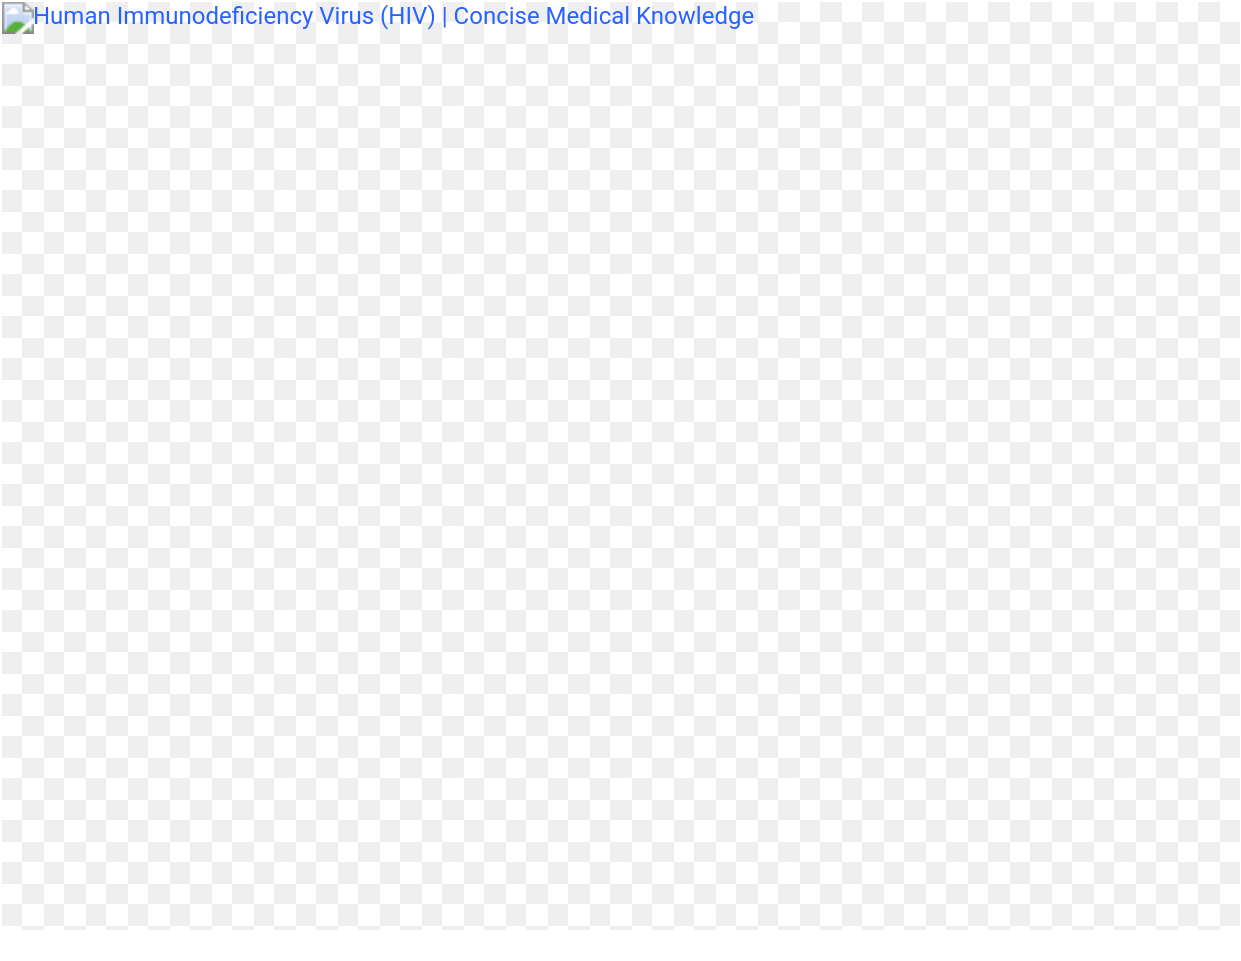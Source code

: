 <mxfile>
    <diagram id="XfHshoHZC61MULJ7V2eH" name="第 1 页">
        <mxGraphModel dx="1748" dy="1092" grid="1" gridSize="10" guides="1" tooltips="1" connect="1" arrows="1" fold="1" page="1" pageScale="1" pageWidth="827" pageHeight="1169" math="0" shadow="0">
            <root>
                <mxCell id="0"/>
                <mxCell id="1" parent="0"/>
                <mxCell id="2" value="&lt;meta charset=&quot;utf-8&quot;&gt;&lt;a style=&quot;text-decoration: none; color: rgb(41, 98, 255); align-items: center; display: flex; flex-direction: column; flex: 1 1 0%; height: 464.234px; justify-self: center; position: relative; width: 619px; font-family: Roboto, HelveticaNeue, Arial, sans-serif; font-style: normal; font-variant-caps: normal; font-weight: 400; letter-spacing: normal; text-align: start; text-indent: 0px; text-transform: none; word-spacing: 0px; text-size-adjust: auto; -webkit-text-stroke-width: 0px; background-color: rgb(241, 243, 244);&quot; data-ved=&quot;0CA4QjRxqFwoTCKito_m9ooEDFQAAAAAdAAAAABAI&quot; class=&quot;Du2c7e&quot; aria-label=&quot;访问Lecturio&quot; href=&quot;https://www.google.com.hk/url?sa=i&amp;amp;url=https%3A%2F%2Fwww.lecturio.com%2Fconcepts%2Fretroviridae-hiv%2F&amp;amp;psig=AOvVaw2nDTagBs36YayTHiYikg02&amp;amp;ust=1694519116092000&amp;amp;source=images&amp;amp;cd=vfe&amp;amp;opi=89978449&amp;amp;ved=0CA4QjRxqFwoTCKito_m9ooEDFQAAAAAdAAAAABAI&quot; target=&quot;_blank&quot; rel=&quot;noopener&quot; tabindex=&quot;0&quot; role=&quot;link&quot;&gt;&lt;img style=&quot;border: none; flex: 1 1 0%; min-height: 0px; min-width: 0px; object-fit: contain; width: 619px; background-color: rgb(255, 255, 255); background-image: linear-gradient(45deg, rgb(239, 239, 239) 25%, rgba(239, 239, 239, 0) 25%, rgba(239, 239, 239, 0) 75%, rgb(239, 239, 239) 75%, rgb(239, 239, 239)), linear-gradient(45deg, rgb(239, 239, 239) 25%, rgba(239, 239, 239, 0) 25%, rgba(239, 239, 239, 0) 75%, rgb(239, 239, 239) 75%, rgb(239, 239, 239)); background-size: 21px 21px; max-width: 1000px; height: 464px; margin: 0px; -webkit-user-select: text; -webkit-user-drag: auto; background-position: 0px 0px, 10px 10px;&quot; aria-hidden=&quot;false&quot; alt=&quot;Human Immunodeficiency Virus (HIV) | Concise Medical Knowledge&quot; class=&quot;r48jcc pT0Scc iPVvYb&quot; src=&quot;https://cdn.lecturio.com/assets/Diagram-of-the-HIV-1-virion.png&quot;&gt;&lt;img style=&quot;border: none; flex: 1 1 0%; min-height: 0px; min-width: 0px; object-fit: contain; width: 619px; max-width: 1000px; height: 464px; margin: 0px; -webkit-user-select: text; -webkit-user-drag: auto; position: absolute; visibility: hidden;&quot; data-iml=&quot;76102&quot; alt=&quot;Human Immunodeficiency Virus (HIV) | Concise Medical Knowledge&quot; class=&quot;r48jcc pT0Scc&quot; src=&quot;https://encrypted-tbn0.gstatic.com/images?q=tbn:ANd9GcR5McvZwnX0wmlPFKbkV805wi5xZzQPklY4pw&amp;amp;usqp=CAU&quot;&gt;&lt;/a&gt;&lt;br class=&quot;Apple-interchange-newline&quot;&gt;" style="rounded=0;whiteSpace=wrap;html=1;" vertex="1" parent="1">
                    <mxGeometry x="260" y="280" width="290" height="330" as="geometry"/>
                </mxCell>
            </root>
        </mxGraphModel>
    </diagram>
</mxfile>
